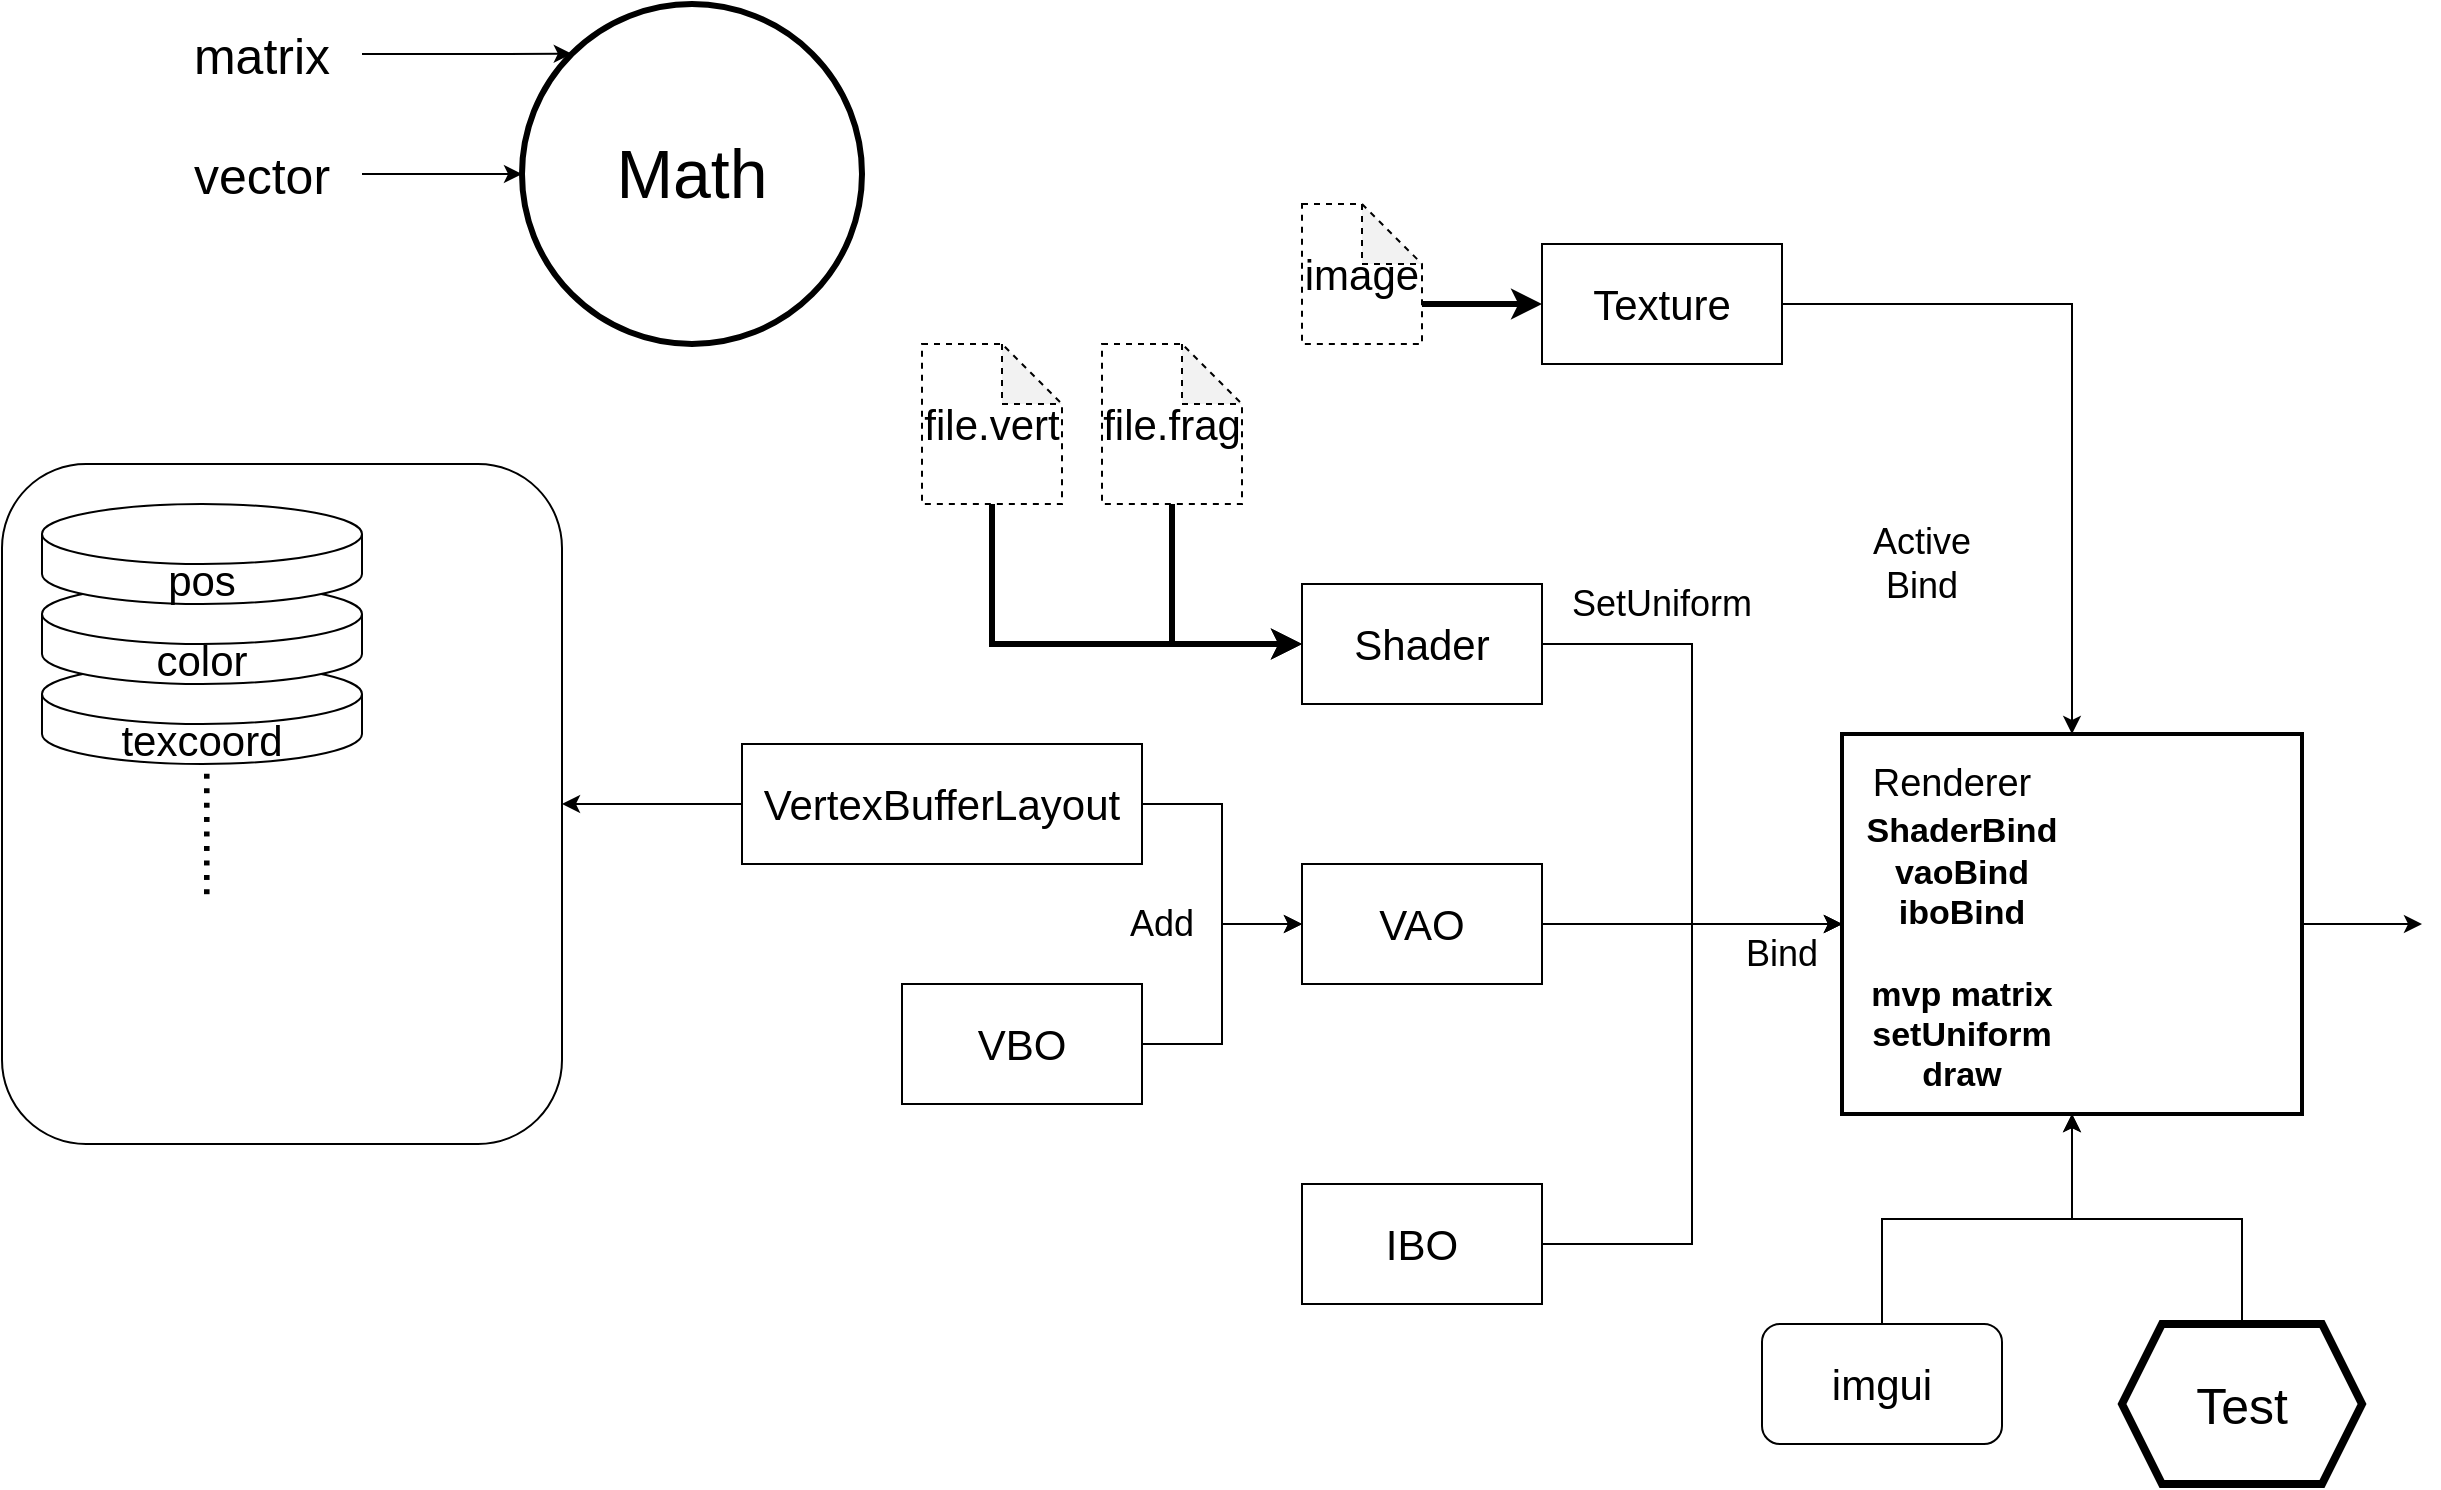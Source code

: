 <mxfile version="28.1.2">
  <diagram name="Page-1" id="SJqstyBm8eX_xAzdMlwN">
    <mxGraphModel dx="1432" dy="1014" grid="1" gridSize="10" guides="1" tooltips="1" connect="1" arrows="1" fold="1" page="1" pageScale="1" pageWidth="100000" pageHeight="10000" math="0" shadow="0">
      <root>
        <mxCell id="0" />
        <mxCell id="1" parent="0" />
        <mxCell id="iKdrCHHRz9E105YB1NNE-11" style="edgeStyle=orthogonalEdgeStyle;rounded=0;orthogonalLoop=1;jettySize=auto;html=1;exitX=1;exitY=0.5;exitDx=0;exitDy=0;entryX=0;entryY=0.5;entryDx=0;entryDy=0;" parent="1" source="iKdrCHHRz9E105YB1NNE-1" target="iKdrCHHRz9E105YB1NNE-2" edge="1">
          <mxGeometry relative="1" as="geometry" />
        </mxCell>
        <mxCell id="iKdrCHHRz9E105YB1NNE-1" value="VBO" style="rounded=0;whiteSpace=wrap;html=1;fontSize=21;" parent="1" vertex="1">
          <mxGeometry x="680" y="830" width="120" height="60" as="geometry" />
        </mxCell>
        <mxCell id="iKdrCHHRz9E105YB1NNE-13" style="edgeStyle=orthogonalEdgeStyle;rounded=0;orthogonalLoop=1;jettySize=auto;html=1;exitX=1;exitY=0.5;exitDx=0;exitDy=0;entryX=0;entryY=0.5;entryDx=0;entryDy=0;" parent="1" source="iKdrCHHRz9E105YB1NNE-2" target="iKdrCHHRz9E105YB1NNE-9" edge="1">
          <mxGeometry relative="1" as="geometry" />
        </mxCell>
        <mxCell id="iKdrCHHRz9E105YB1NNE-2" value="VAO" style="rounded=0;whiteSpace=wrap;html=1;fontSize=21;" parent="1" vertex="1">
          <mxGeometry x="880" y="770" width="120" height="60" as="geometry" />
        </mxCell>
        <mxCell id="iKdrCHHRz9E105YB1NNE-14" style="edgeStyle=orthogonalEdgeStyle;rounded=0;orthogonalLoop=1;jettySize=auto;html=1;exitX=1;exitY=0.5;exitDx=0;exitDy=0;entryX=0;entryY=0.5;entryDx=0;entryDy=0;" parent="1" source="iKdrCHHRz9E105YB1NNE-3" target="iKdrCHHRz9E105YB1NNE-9" edge="1">
          <mxGeometry relative="1" as="geometry" />
        </mxCell>
        <mxCell id="iKdrCHHRz9E105YB1NNE-3" value="IBO" style="rounded=0;whiteSpace=wrap;html=1;fontSize=21;" parent="1" vertex="1">
          <mxGeometry x="880" y="930" width="120" height="60" as="geometry" />
        </mxCell>
        <mxCell id="iKdrCHHRz9E105YB1NNE-12" style="edgeStyle=orthogonalEdgeStyle;rounded=0;orthogonalLoop=1;jettySize=auto;html=1;exitX=1;exitY=0.5;exitDx=0;exitDy=0;entryX=0;entryY=0.5;entryDx=0;entryDy=0;" parent="1" source="iKdrCHHRz9E105YB1NNE-5" target="iKdrCHHRz9E105YB1NNE-9" edge="1">
          <mxGeometry relative="1" as="geometry" />
        </mxCell>
        <mxCell id="iKdrCHHRz9E105YB1NNE-5" value="Shader" style="rounded=0;whiteSpace=wrap;html=1;fontSize=21;" parent="1" vertex="1">
          <mxGeometry x="880" y="630" width="120" height="60" as="geometry" />
        </mxCell>
        <mxCell id="iKdrCHHRz9E105YB1NNE-18" style="edgeStyle=orthogonalEdgeStyle;rounded=0;orthogonalLoop=1;jettySize=auto;html=1;exitX=1;exitY=0.5;exitDx=0;exitDy=0;entryX=0.5;entryY=0;entryDx=0;entryDy=0;" parent="1" source="iKdrCHHRz9E105YB1NNE-6" target="iKdrCHHRz9E105YB1NNE-9" edge="1">
          <mxGeometry relative="1" as="geometry" />
        </mxCell>
        <mxCell id="iKdrCHHRz9E105YB1NNE-6" value="Texture" style="rounded=0;whiteSpace=wrap;html=1;fontSize=21;" parent="1" vertex="1">
          <mxGeometry x="1000" y="460" width="120" height="60" as="geometry" />
        </mxCell>
        <mxCell id="iKdrCHHRz9E105YB1NNE-10" style="edgeStyle=orthogonalEdgeStyle;rounded=0;orthogonalLoop=1;jettySize=auto;html=1;exitX=1;exitY=0.5;exitDx=0;exitDy=0;entryX=0;entryY=0.5;entryDx=0;entryDy=0;" parent="1" source="iKdrCHHRz9E105YB1NNE-7" target="iKdrCHHRz9E105YB1NNE-2" edge="1">
          <mxGeometry relative="1" as="geometry" />
        </mxCell>
        <mxCell id="ZiCN_rUI9eIBHDQ1MVYT-9" value="" style="edgeStyle=orthogonalEdgeStyle;rounded=0;orthogonalLoop=1;jettySize=auto;html=1;" edge="1" parent="1" source="iKdrCHHRz9E105YB1NNE-7" target="ZiCN_rUI9eIBHDQ1MVYT-8">
          <mxGeometry relative="1" as="geometry" />
        </mxCell>
        <mxCell id="iKdrCHHRz9E105YB1NNE-7" value="VertexBufferLayout" style="rounded=0;whiteSpace=wrap;html=1;fontSize=21;" parent="1" vertex="1">
          <mxGeometry x="600" y="710" width="200" height="60" as="geometry" />
        </mxCell>
        <mxCell id="iKdrCHHRz9E105YB1NNE-20" style="edgeStyle=orthogonalEdgeStyle;rounded=0;orthogonalLoop=1;jettySize=auto;html=1;exitX=1;exitY=0.5;exitDx=0;exitDy=0;" parent="1" source="iKdrCHHRz9E105YB1NNE-9" edge="1">
          <mxGeometry relative="1" as="geometry">
            <mxPoint x="1440" y="800" as="targetPoint" />
          </mxGeometry>
        </mxCell>
        <mxCell id="iKdrCHHRz9E105YB1NNE-9" value="" style="rounded=0;whiteSpace=wrap;html=1;fontSize=21;strokeWidth=2;" parent="1" vertex="1">
          <mxGeometry x="1150" y="705" width="230" height="190" as="geometry" />
        </mxCell>
        <mxCell id="iKdrCHHRz9E105YB1NNE-16" value="Add" style="text;html=1;align=center;verticalAlign=middle;whiteSpace=wrap;rounded=0;fontSize=18;" parent="1" vertex="1">
          <mxGeometry x="780" y="785" width="60" height="30" as="geometry" />
        </mxCell>
        <mxCell id="iKdrCHHRz9E105YB1NNE-17" value="Bind" style="text;html=1;align=center;verticalAlign=middle;whiteSpace=wrap;rounded=0;fontSize=18;" parent="1" vertex="1">
          <mxGeometry x="1090" y="800" width="60" height="30" as="geometry" />
        </mxCell>
        <mxCell id="iKdrCHHRz9E105YB1NNE-19" value="Active&lt;div&gt;Bind&lt;/div&gt;" style="text;html=1;align=center;verticalAlign=middle;whiteSpace=wrap;rounded=0;fontSize=18;" parent="1" vertex="1">
          <mxGeometry x="1160" y="600" width="60" height="40" as="geometry" />
        </mxCell>
        <mxCell id="iKdrCHHRz9E105YB1NNE-22" value="SetUniform" style="text;html=1;align=center;verticalAlign=middle;whiteSpace=wrap;rounded=0;fontSize=18;" parent="1" vertex="1">
          <mxGeometry x="1010" y="620" width="100" height="40" as="geometry" />
        </mxCell>
        <mxCell id="iKdrCHHRz9E105YB1NNE-35" style="edgeStyle=orthogonalEdgeStyle;rounded=0;orthogonalLoop=1;jettySize=auto;html=1;exitX=0;exitY=0;exitDx=60;exitDy=50;exitPerimeter=0;entryX=0;entryY=0.5;entryDx=0;entryDy=0;strokeWidth=3;" parent="1" source="iKdrCHHRz9E105YB1NNE-29" target="iKdrCHHRz9E105YB1NNE-6" edge="1">
          <mxGeometry relative="1" as="geometry" />
        </mxCell>
        <mxCell id="iKdrCHHRz9E105YB1NNE-29" value="&lt;span style=&quot;font-size: 21px;&quot;&gt;image&lt;/span&gt;" style="shape=note;whiteSpace=wrap;html=1;backgroundOutline=1;darkOpacity=0.05;dashed=1;" parent="1" vertex="1">
          <mxGeometry x="880" y="440" width="60" height="70" as="geometry" />
        </mxCell>
        <mxCell id="iKdrCHHRz9E105YB1NNE-33" style="edgeStyle=orthogonalEdgeStyle;rounded=0;orthogonalLoop=1;jettySize=auto;html=1;exitX=0.5;exitY=1;exitDx=0;exitDy=0;exitPerimeter=0;entryX=0;entryY=0.5;entryDx=0;entryDy=0;strokeWidth=3;" parent="1" source="iKdrCHHRz9E105YB1NNE-31" target="iKdrCHHRz9E105YB1NNE-5" edge="1">
          <mxGeometry relative="1" as="geometry" />
        </mxCell>
        <mxCell id="iKdrCHHRz9E105YB1NNE-31" value="&lt;span style=&quot;font-size: 21px;&quot;&gt;file.frag&lt;/span&gt;" style="shape=note;whiteSpace=wrap;html=1;backgroundOutline=1;darkOpacity=0.05;dashed=1;" parent="1" vertex="1">
          <mxGeometry x="780" y="510" width="70" height="80" as="geometry" />
        </mxCell>
        <mxCell id="iKdrCHHRz9E105YB1NNE-34" style="edgeStyle=orthogonalEdgeStyle;rounded=0;orthogonalLoop=1;jettySize=auto;html=1;exitX=0.5;exitY=1;exitDx=0;exitDy=0;exitPerimeter=0;entryX=0;entryY=0.5;entryDx=0;entryDy=0;strokeWidth=3;" parent="1" source="iKdrCHHRz9E105YB1NNE-32" target="iKdrCHHRz9E105YB1NNE-5" edge="1">
          <mxGeometry relative="1" as="geometry" />
        </mxCell>
        <mxCell id="iKdrCHHRz9E105YB1NNE-32" value="&lt;span style=&quot;font-size: 21px;&quot;&gt;file.vert&lt;/span&gt;" style="shape=note;whiteSpace=wrap;html=1;backgroundOutline=1;darkOpacity=0.05;dashed=1;" parent="1" vertex="1">
          <mxGeometry x="690" y="510" width="70" height="80" as="geometry" />
        </mxCell>
        <mxCell id="iKdrCHHRz9E105YB1NNE-36" value="Math" style="ellipse;whiteSpace=wrap;html=1;aspect=fixed;fontSize=34;strokeWidth=3;" parent="1" vertex="1">
          <mxGeometry x="490" y="340" width="170" height="170" as="geometry" />
        </mxCell>
        <mxCell id="pEhKzIfP8kWwEmGjeZko-3" style="edgeStyle=orthogonalEdgeStyle;rounded=0;orthogonalLoop=1;jettySize=auto;html=1;exitX=0.5;exitY=0;exitDx=0;exitDy=0;" parent="1" source="tpFL_Mtomav5pajq3OWi-1" target="iKdrCHHRz9E105YB1NNE-9" edge="1">
          <mxGeometry relative="1" as="geometry" />
        </mxCell>
        <mxCell id="tpFL_Mtomav5pajq3OWi-1" value="imgui" style="rounded=1;whiteSpace=wrap;html=1;fontSize=21;" parent="1" vertex="1">
          <mxGeometry x="1110" y="1000" width="120" height="60" as="geometry" />
        </mxCell>
        <mxCell id="tpFL_Mtomav5pajq3OWi-3" value="Renderer" style="text;html=1;align=center;verticalAlign=middle;whiteSpace=wrap;rounded=0;fontSize=19;" parent="1" vertex="1">
          <mxGeometry x="1160" y="720" width="90" height="20" as="geometry" />
        </mxCell>
        <mxCell id="tpFL_Mtomav5pajq3OWi-4" value="ShaderBind&lt;div&gt;vaoBind&lt;/div&gt;&lt;div&gt;iboBind&lt;/div&gt;&lt;div&gt;&lt;br&gt;&lt;/div&gt;&lt;div&gt;mvp matrix&lt;/div&gt;&lt;div&gt;setUniform&lt;/div&gt;&lt;div&gt;draw&lt;/div&gt;" style="text;html=1;align=center;verticalAlign=middle;whiteSpace=wrap;rounded=0;fontSize=17;fontStyle=1" parent="1" vertex="1">
          <mxGeometry x="1120" y="740" width="180" height="150" as="geometry" />
        </mxCell>
        <mxCell id="0VhuUJP2jcHGXGXSRsR5-5" style="edgeStyle=orthogonalEdgeStyle;rounded=0;orthogonalLoop=1;jettySize=auto;html=1;exitX=1;exitY=0.5;exitDx=0;exitDy=0;entryX=0;entryY=0;entryDx=0;entryDy=0;" parent="1" source="0VhuUJP2jcHGXGXSRsR5-2" target="iKdrCHHRz9E105YB1NNE-36" edge="1">
          <mxGeometry relative="1" as="geometry" />
        </mxCell>
        <mxCell id="0VhuUJP2jcHGXGXSRsR5-2" value="matrix" style="text;html=1;align=center;verticalAlign=middle;whiteSpace=wrap;rounded=0;fontSize=25;" parent="1" vertex="1">
          <mxGeometry x="310" y="340" width="100" height="50" as="geometry" />
        </mxCell>
        <mxCell id="0VhuUJP2jcHGXGXSRsR5-6" style="edgeStyle=orthogonalEdgeStyle;rounded=0;orthogonalLoop=1;jettySize=auto;html=1;exitX=1;exitY=0.5;exitDx=0;exitDy=0;entryX=0;entryY=0.5;entryDx=0;entryDy=0;" parent="1" source="0VhuUJP2jcHGXGXSRsR5-4" target="iKdrCHHRz9E105YB1NNE-36" edge="1">
          <mxGeometry relative="1" as="geometry" />
        </mxCell>
        <mxCell id="0VhuUJP2jcHGXGXSRsR5-4" value="vector" style="text;html=1;align=center;verticalAlign=middle;whiteSpace=wrap;rounded=0;fontSize=25;" parent="1" vertex="1">
          <mxGeometry x="310" y="400" width="100" height="50" as="geometry" />
        </mxCell>
        <mxCell id="pEhKzIfP8kWwEmGjeZko-4" style="edgeStyle=orthogonalEdgeStyle;rounded=0;orthogonalLoop=1;jettySize=auto;html=1;exitX=0.5;exitY=0;exitDx=0;exitDy=0;entryX=0.5;entryY=1;entryDx=0;entryDy=0;" parent="1" source="pEhKzIfP8kWwEmGjeZko-1" target="iKdrCHHRz9E105YB1NNE-9" edge="1">
          <mxGeometry relative="1" as="geometry" />
        </mxCell>
        <mxCell id="pEhKzIfP8kWwEmGjeZko-1" value="Test" style="shape=hexagon;perimeter=hexagonPerimeter2;whiteSpace=wrap;html=1;fixedSize=1;fontSize=25;strokeWidth=4;" parent="1" vertex="1">
          <mxGeometry x="1290" y="1000" width="120" height="80" as="geometry" />
        </mxCell>
        <mxCell id="ZiCN_rUI9eIBHDQ1MVYT-8" value="" style="rounded=1;whiteSpace=wrap;html=1;" vertex="1" parent="1">
          <mxGeometry x="230" y="570" width="280" height="340" as="geometry" />
        </mxCell>
        <mxCell id="ZiCN_rUI9eIBHDQ1MVYT-14" value="texcoord" style="shape=cylinder3;whiteSpace=wrap;html=1;boundedLbl=1;backgroundOutline=1;size=15;fontSize=21;" vertex="1" parent="1">
          <mxGeometry x="250" y="670" width="160" height="50" as="geometry" />
        </mxCell>
        <mxCell id="ZiCN_rUI9eIBHDQ1MVYT-15" value="........." style="text;html=1;align=center;verticalAlign=middle;whiteSpace=wrap;rounded=0;rotation=90;fontSize=26;" vertex="1" parent="1">
          <mxGeometry x="310" y="740" width="60" height="30" as="geometry" />
        </mxCell>
        <mxCell id="ZiCN_rUI9eIBHDQ1MVYT-13" value="color" style="shape=cylinder3;whiteSpace=wrap;html=1;boundedLbl=1;backgroundOutline=1;size=15;fontSize=21;" vertex="1" parent="1">
          <mxGeometry x="250" y="630" width="160" height="50" as="geometry" />
        </mxCell>
        <mxCell id="ZiCN_rUI9eIBHDQ1MVYT-12" value="pos" style="shape=cylinder3;whiteSpace=wrap;html=1;boundedLbl=1;backgroundOutline=1;size=15;fontSize=21;" vertex="1" parent="1">
          <mxGeometry x="250" y="590" width="160" height="50" as="geometry" />
        </mxCell>
      </root>
    </mxGraphModel>
  </diagram>
</mxfile>
